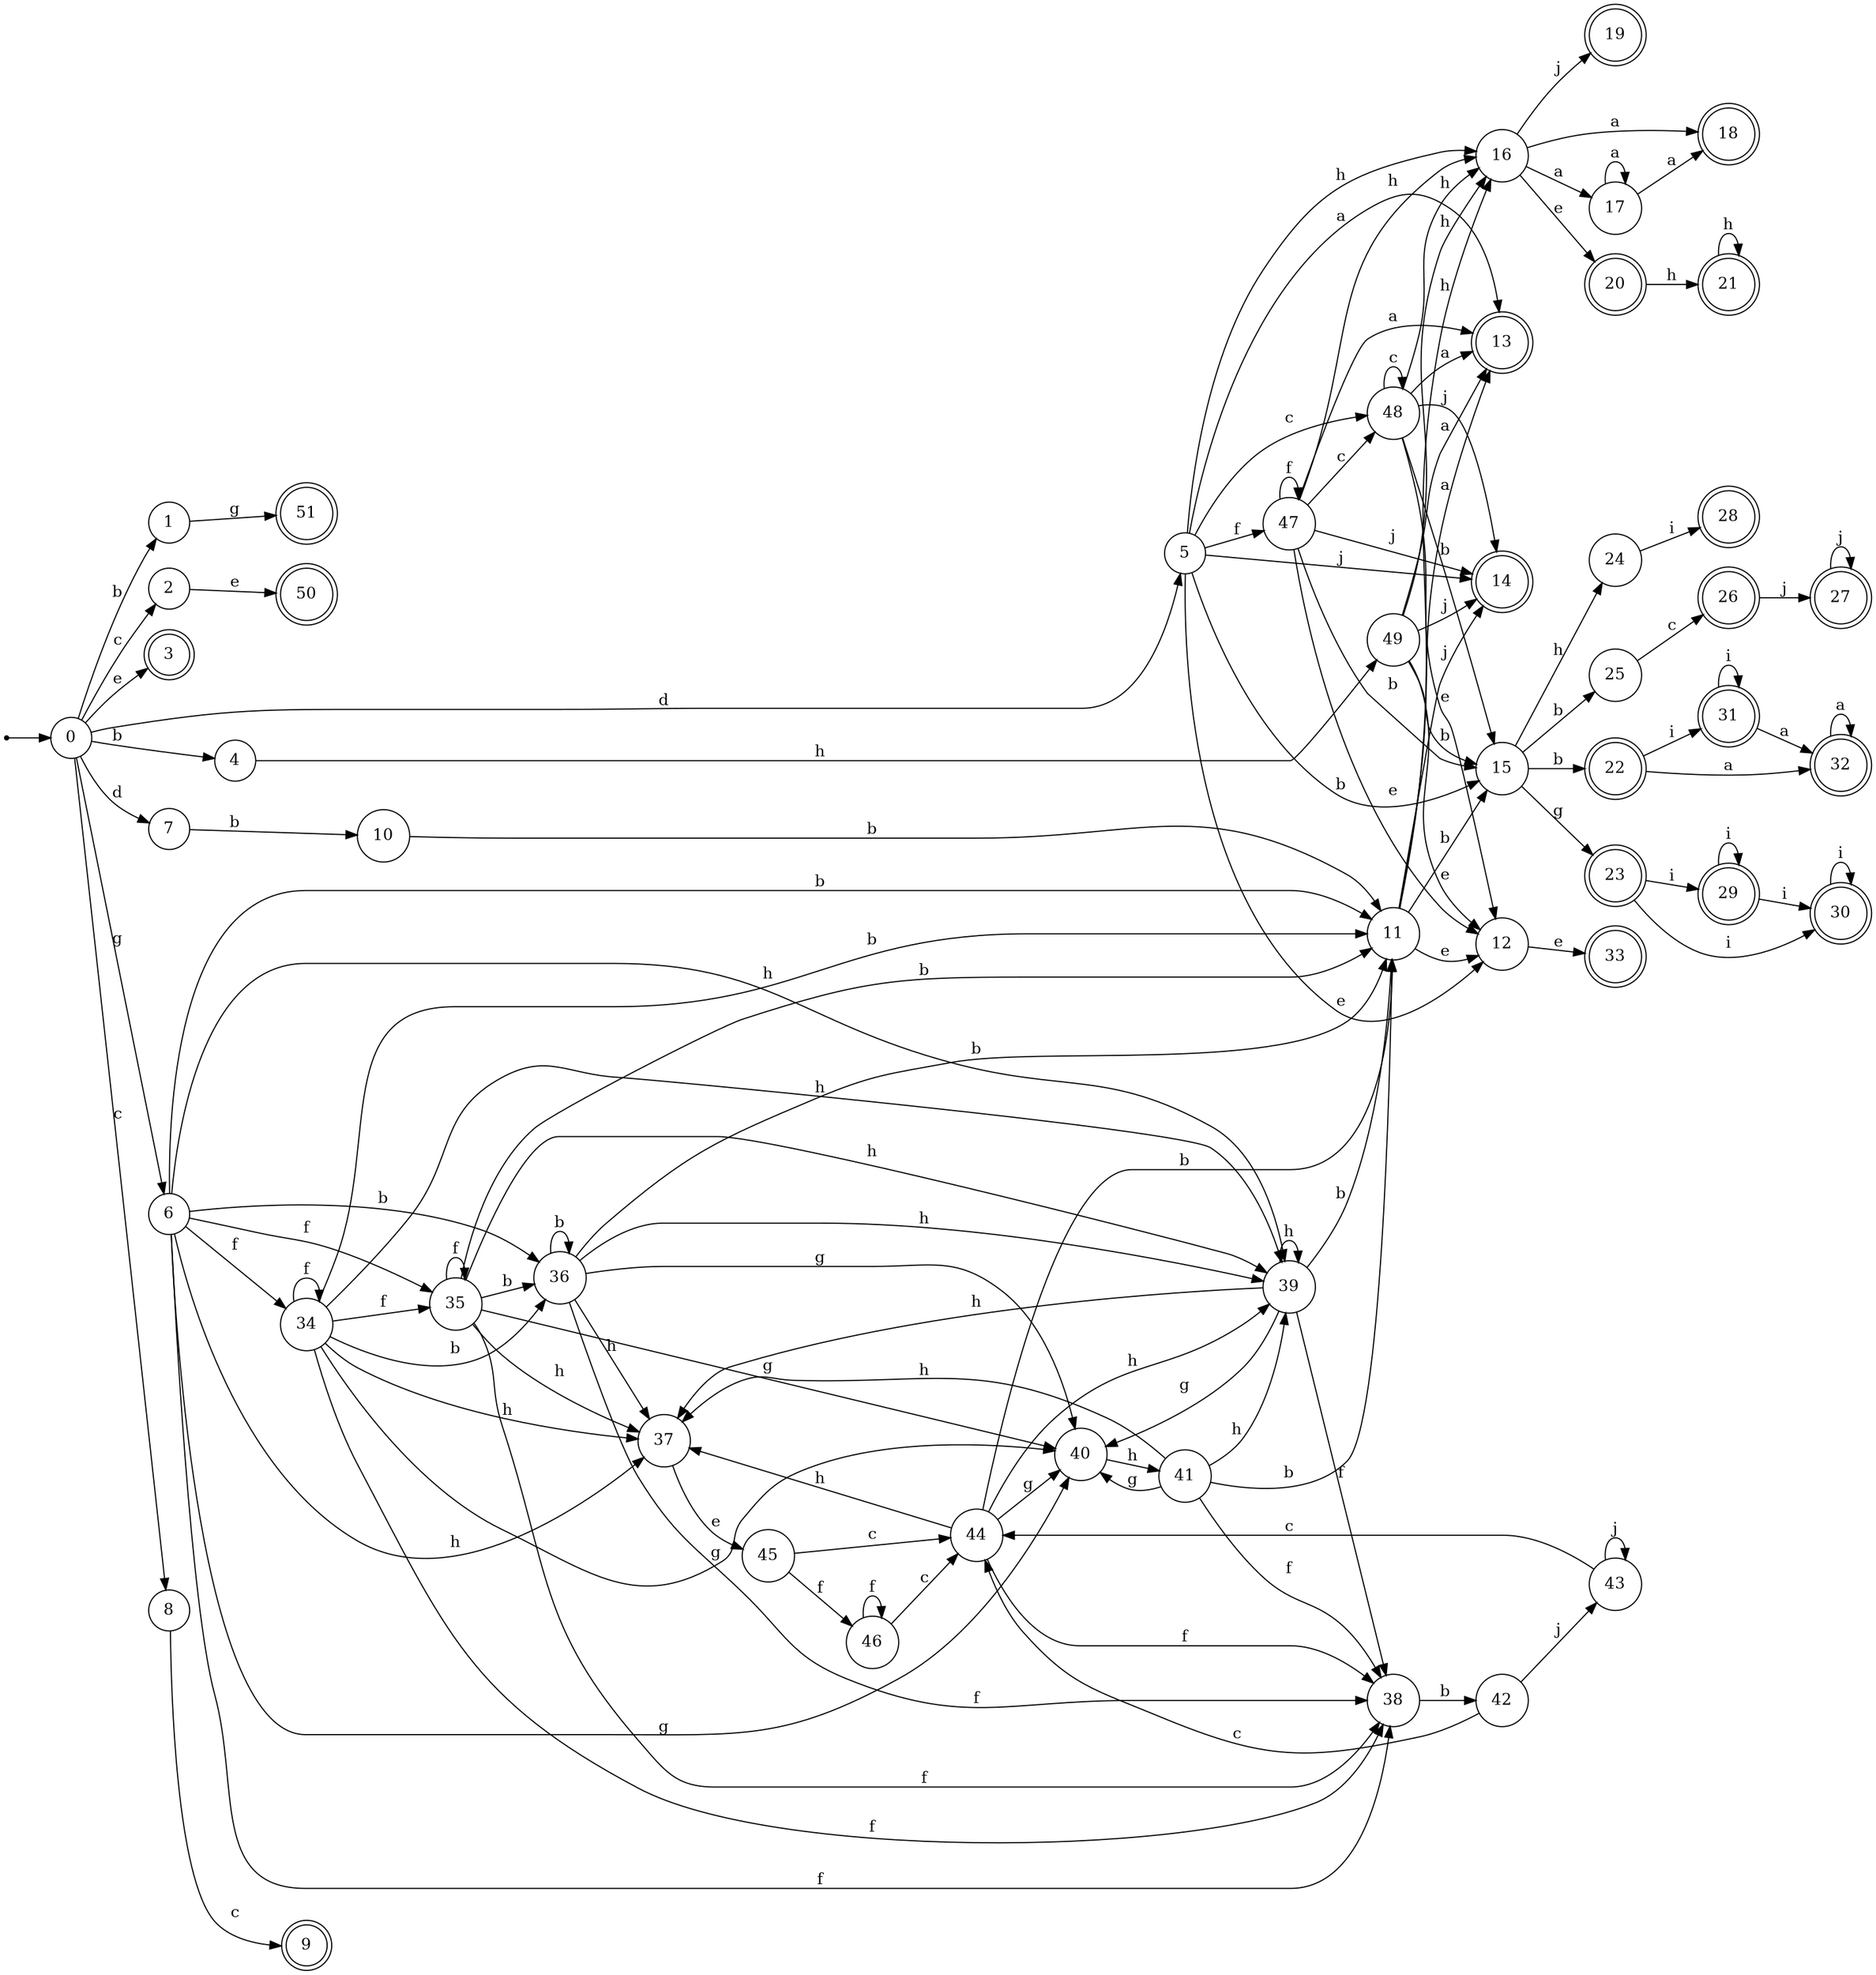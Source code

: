 digraph finite_state_machine {
rankdir=LR;
size="20,20";
node [shape = point]; "dummy0"
node [shape = circle]; "0";
"dummy0" -> "0";
node [shape = circle]; "1";
node [shape = circle]; "2";
node [shape = doublecircle]; "3";node [shape = circle]; "4";
node [shape = circle]; "5";
node [shape = circle]; "6";
node [shape = circle]; "7";
node [shape = circle]; "8";
node [shape = doublecircle]; "9";node [shape = circle]; "10";
node [shape = circle]; "11";
node [shape = circle]; "12";
node [shape = doublecircle]; "13";node [shape = doublecircle]; "14";node [shape = circle]; "15";
node [shape = circle]; "16";
node [shape = circle]; "17";
node [shape = doublecircle]; "18";node [shape = doublecircle]; "19";node [shape = doublecircle]; "20";node [shape = doublecircle]; "21";node [shape = doublecircle]; "22";node [shape = doublecircle]; "23";node [shape = circle]; "24";
node [shape = circle]; "25";
node [shape = doublecircle]; "26";node [shape = doublecircle]; "27";node [shape = doublecircle]; "28";node [shape = doublecircle]; "29";node [shape = doublecircle]; "30";node [shape = doublecircle]; "31";node [shape = doublecircle]; "32";node [shape = doublecircle]; "33";node [shape = circle]; "34";
node [shape = circle]; "35";
node [shape = circle]; "36";
node [shape = circle]; "37";
node [shape = circle]; "38";
node [shape = circle]; "39";
node [shape = circle]; "40";
node [shape = circle]; "41";
node [shape = circle]; "42";
node [shape = circle]; "43";
node [shape = circle]; "44";
node [shape = circle]; "45";
node [shape = circle]; "46";
node [shape = circle]; "47";
node [shape = circle]; "48";
node [shape = circle]; "49";
node [shape = doublecircle]; "50";node [shape = doublecircle]; "51";"0" -> "1" [label = "b"];
 "0" -> "4" [label = "b"];
 "0" -> "8" [label = "c"];
 "0" -> "2" [label = "c"];
 "0" -> "3" [label = "e"];
 "0" -> "5" [label = "d"];
 "0" -> "7" [label = "d"];
 "0" -> "6" [label = "g"];
 "8" -> "9" [label = "c"];
 "7" -> "10" [label = "b"];
 "10" -> "11" [label = "b"];
 "11" -> "12" [label = "e"];
 "11" -> "13" [label = "a"];
 "11" -> "14" [label = "j"];
 "11" -> "15" [label = "b"];
 "11" -> "16" [label = "h"];
 "16" -> "17" [label = "a"];
 "16" -> "18" [label = "a"];
 "16" -> "19" [label = "j"];
 "16" -> "20" [label = "e"];
 "20" -> "21" [label = "h"];
 "21" -> "21" [label = "h"];
 "17" -> "17" [label = "a"];
 "17" -> "18" [label = "a"];
 "15" -> "25" [label = "b"];
 "15" -> "22" [label = "b"];
 "15" -> "23" [label = "g"];
 "15" -> "24" [label = "h"];
 "25" -> "26" [label = "c"];
 "26" -> "27" [label = "j"];
 "27" -> "27" [label = "j"];
 "24" -> "28" [label = "i"];
 "23" -> "29" [label = "i"];
 "23" -> "30" [label = "i"];
 "30" -> "30" [label = "i"];
 "29" -> "29" [label = "i"];
 "29" -> "30" [label = "i"];
 "22" -> "31" [label = "i"];
 "22" -> "32" [label = "a"];
 "32" -> "32" [label = "a"];
 "31" -> "31" [label = "i"];
 "31" -> "32" [label = "a"];
 "12" -> "33" [label = "e"];
 "6" -> "34" [label = "f"];
 "6" -> "35" [label = "f"];
 "6" -> "38" [label = "f"];
 "6" -> "11" [label = "b"];
 "6" -> "36" [label = "b"];
 "6" -> "37" [label = "h"];
 "6" -> "39" [label = "h"];
 "6" -> "40" [label = "g"];
 "40" -> "41" [label = "h"];
 "41" -> "40" [label = "g"];
 "41" -> "37" [label = "h"];
 "41" -> "39" [label = "h"];
 "41" -> "38" [label = "f"];
 "41" -> "11" [label = "b"];
 "39" -> "37" [label = "h"];
 "39" -> "39" [label = "h"];
 "39" -> "38" [label = "f"];
 "39" -> "40" [label = "g"];
 "39" -> "11" [label = "b"];
 "38" -> "42" [label = "b"];
 "42" -> "43" [label = "j"];
 "42" -> "44" [label = "c"];
 "44" -> "37" [label = "h"];
 "44" -> "39" [label = "h"];
 "44" -> "38" [label = "f"];
 "44" -> "40" [label = "g"];
 "44" -> "11" [label = "b"];
 "43" -> "43" [label = "j"];
 "43" -> "44" [label = "c"];
 "37" -> "45" [label = "e"];
 "45" -> "46" [label = "f"];
 "45" -> "44" [label = "c"];
 "46" -> "46" [label = "f"];
 "46" -> "44" [label = "c"];
 "36" -> "11" [label = "b"];
 "36" -> "36" [label = "b"];
 "36" -> "37" [label = "h"];
 "36" -> "39" [label = "h"];
 "36" -> "38" [label = "f"];
 "36" -> "40" [label = "g"];
 "35" -> "35" [label = "f"];
 "35" -> "38" [label = "f"];
 "35" -> "11" [label = "b"];
 "35" -> "36" [label = "b"];
 "35" -> "37" [label = "h"];
 "35" -> "39" [label = "h"];
 "35" -> "40" [label = "g"];
 "34" -> "34" [label = "f"];
 "34" -> "35" [label = "f"];
 "34" -> "38" [label = "f"];
 "34" -> "11" [label = "b"];
 "34" -> "36" [label = "b"];
 "34" -> "37" [label = "h"];
 "34" -> "39" [label = "h"];
 "34" -> "40" [label = "g"];
 "5" -> "47" [label = "f"];
 "5" -> "48" [label = "c"];
 "5" -> "12" [label = "e"];
 "5" -> "13" [label = "a"];
 "5" -> "14" [label = "j"];
 "5" -> "15" [label = "b"];
 "5" -> "16" [label = "h"];
 "48" -> "48" [label = "c"];
 "48" -> "12" [label = "e"];
 "48" -> "13" [label = "a"];
 "48" -> "14" [label = "j"];
 "48" -> "15" [label = "b"];
 "48" -> "16" [label = "h"];
 "47" -> "47" [label = "f"];
 "47" -> "48" [label = "c"];
 "47" -> "12" [label = "e"];
 "47" -> "13" [label = "a"];
 "47" -> "14" [label = "j"];
 "47" -> "15" [label = "b"];
 "47" -> "16" [label = "h"];
 "4" -> "49" [label = "h"];
 "49" -> "12" [label = "e"];
 "49" -> "13" [label = "a"];
 "49" -> "14" [label = "j"];
 "49" -> "15" [label = "b"];
 "49" -> "16" [label = "h"];
 "2" -> "50" [label = "e"];
 "1" -> "51" [label = "g"];
 }
